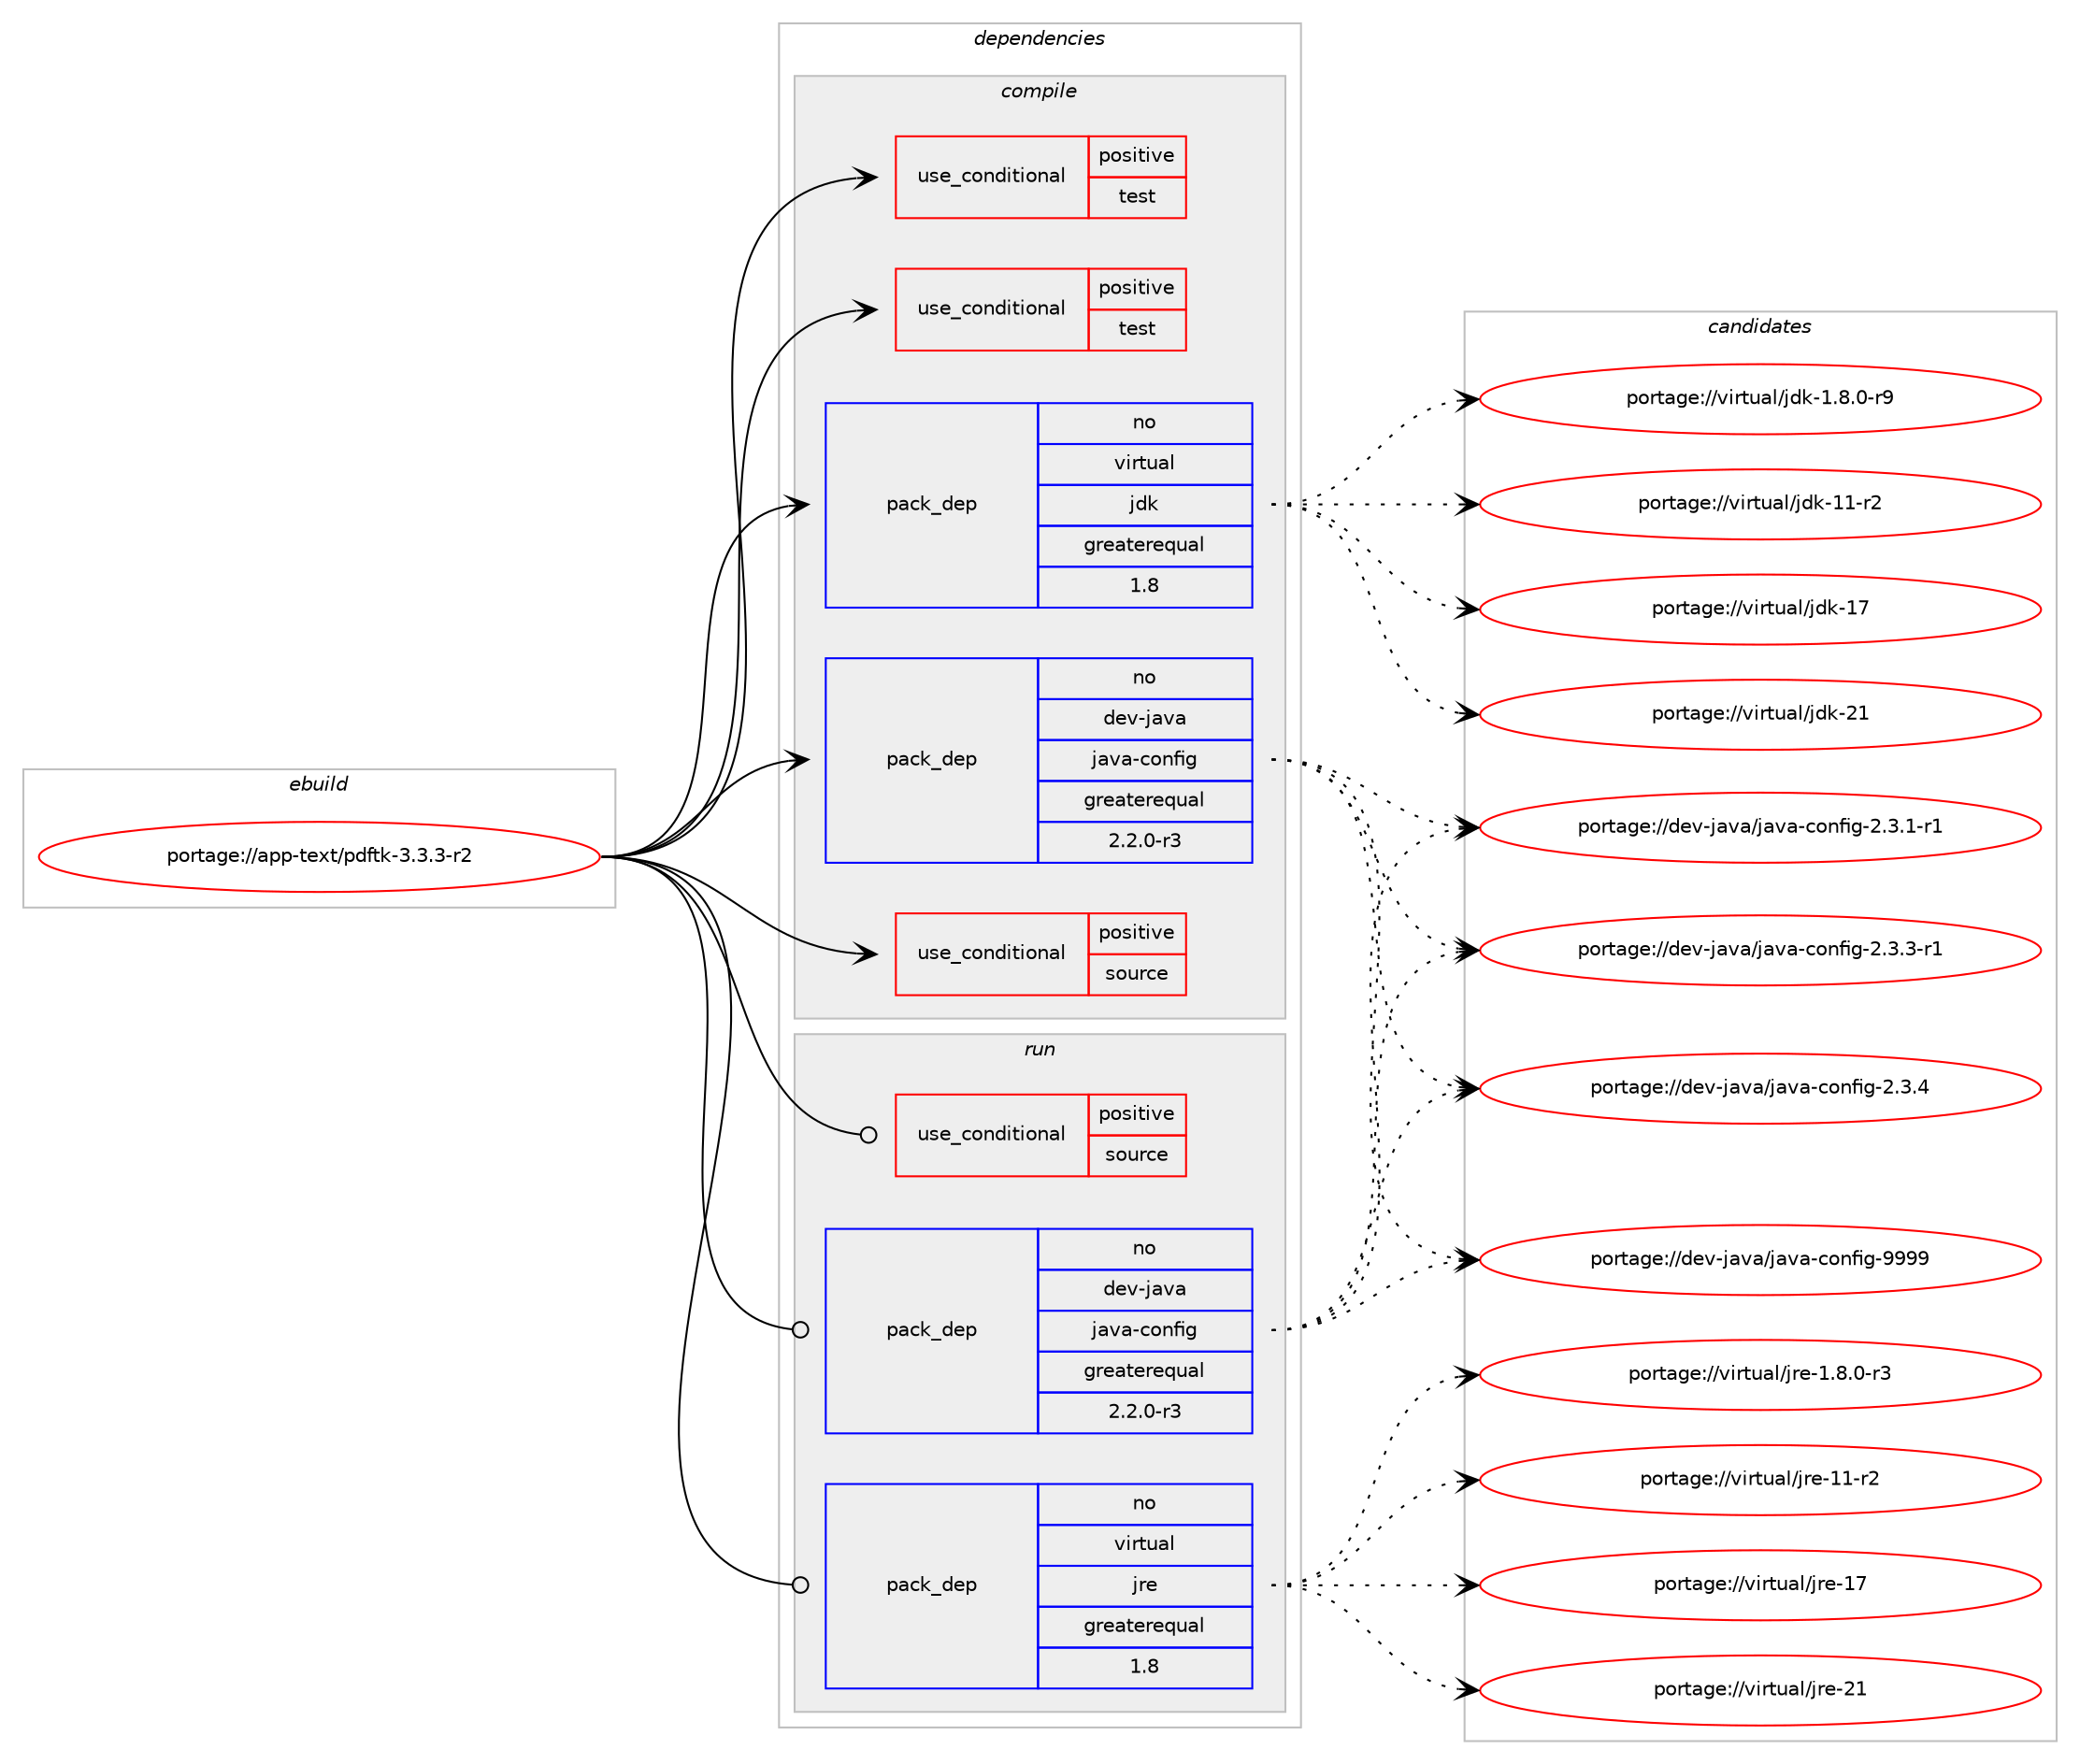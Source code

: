 digraph prolog {

# *************
# Graph options
# *************

newrank=true;
concentrate=true;
compound=true;
graph [rankdir=LR,fontname=Helvetica,fontsize=10,ranksep=1.5];#, ranksep=2.5, nodesep=0.2];
edge  [arrowhead=vee];
node  [fontname=Helvetica,fontsize=10];

# **********
# The ebuild
# **********

subgraph cluster_leftcol {
color=gray;
rank=same;
label=<<i>ebuild</i>>;
id [label="portage://app-text/pdftk-3.3.3-r2", color=red, width=4, href="../app-text/pdftk-3.3.3-r2.svg"];
}

# ****************
# The dependencies
# ****************

subgraph cluster_midcol {
color=gray;
label=<<i>dependencies</i>>;
subgraph cluster_compile {
fillcolor="#eeeeee";
style=filled;
label=<<i>compile</i>>;
subgraph cond15013 {
dependency25724 [label=<<TABLE BORDER="0" CELLBORDER="1" CELLSPACING="0" CELLPADDING="4"><TR><TD ROWSPAN="3" CELLPADDING="10">use_conditional</TD></TR><TR><TD>positive</TD></TR><TR><TD>source</TD></TR></TABLE>>, shape=none, color=red];
# *** BEGIN UNKNOWN DEPENDENCY TYPE (TODO) ***
# dependency25724 -> package_dependency(portage://app-text/pdftk-3.3.3-r2,install,no,app-arch,zip,none,[,,],[],[])
# *** END UNKNOWN DEPENDENCY TYPE (TODO) ***

}
id:e -> dependency25724:w [weight=20,style="solid",arrowhead="vee"];
subgraph cond15014 {
dependency25725 [label=<<TABLE BORDER="0" CELLBORDER="1" CELLSPACING="0" CELLPADDING="4"><TR><TD ROWSPAN="3" CELLPADDING="10">use_conditional</TD></TR><TR><TD>positive</TD></TR><TR><TD>test</TD></TR></TABLE>>, shape=none, color=red];
# *** BEGIN UNKNOWN DEPENDENCY TYPE (TODO) ***
# dependency25725 -> package_dependency(portage://app-text/pdftk-3.3.3-r2,install,no,app-text,poppler,none,[,,],[],[use(enable(cairo),none)])
# *** END UNKNOWN DEPENDENCY TYPE (TODO) ***

# *** BEGIN UNKNOWN DEPENDENCY TYPE (TODO) ***
# dependency25725 -> package_dependency(portage://app-text/pdftk-3.3.3-r2,install,no,dev-java,system-rules,none,[,,],[slot(0)],[])
# *** END UNKNOWN DEPENDENCY TYPE (TODO) ***

}
id:e -> dependency25725:w [weight=20,style="solid",arrowhead="vee"];
subgraph cond15015 {
dependency25726 [label=<<TABLE BORDER="0" CELLBORDER="1" CELLSPACING="0" CELLPADDING="4"><TR><TD ROWSPAN="3" CELLPADDING="10">use_conditional</TD></TR><TR><TD>positive</TD></TR><TR><TD>test</TD></TR></TABLE>>, shape=none, color=red];
# *** BEGIN UNKNOWN DEPENDENCY TYPE (TODO) ***
# dependency25726 -> package_dependency(portage://app-text/pdftk-3.3.3-r2,install,no,dev-java,junit,none,[,,],[slot(4)],[])
# *** END UNKNOWN DEPENDENCY TYPE (TODO) ***

}
id:e -> dependency25726:w [weight=20,style="solid",arrowhead="vee"];
# *** BEGIN UNKNOWN DEPENDENCY TYPE (TODO) ***
# id -> package_dependency(portage://app-text/pdftk-3.3.3-r2,install,no,dev-java,bcprov,none,[,,],[slot(1.74)],[])
# *** END UNKNOWN DEPENDENCY TYPE (TODO) ***

# *** BEGIN UNKNOWN DEPENDENCY TYPE (TODO) ***
# id -> package_dependency(portage://app-text/pdftk-3.3.3-r2,install,no,dev-java,commons-lang,none,[,,],[slot(3.6)],[])
# *** END UNKNOWN DEPENDENCY TYPE (TODO) ***

subgraph pack10229 {
dependency25727 [label=<<TABLE BORDER="0" CELLBORDER="1" CELLSPACING="0" CELLPADDING="4" WIDTH="220"><TR><TD ROWSPAN="6" CELLPADDING="30">pack_dep</TD></TR><TR><TD WIDTH="110">no</TD></TR><TR><TD>dev-java</TD></TR><TR><TD>java-config</TD></TR><TR><TD>greaterequal</TD></TR><TR><TD>2.2.0-r3</TD></TR></TABLE>>, shape=none, color=blue];
}
id:e -> dependency25727:w [weight=20,style="solid",arrowhead="vee"];
subgraph pack10230 {
dependency25728 [label=<<TABLE BORDER="0" CELLBORDER="1" CELLSPACING="0" CELLPADDING="4" WIDTH="220"><TR><TD ROWSPAN="6" CELLPADDING="30">pack_dep</TD></TR><TR><TD WIDTH="110">no</TD></TR><TR><TD>virtual</TD></TR><TR><TD>jdk</TD></TR><TR><TD>greaterequal</TD></TR><TR><TD>1.8</TD></TR></TABLE>>, shape=none, color=blue];
}
id:e -> dependency25728:w [weight=20,style="solid",arrowhead="vee"];
}
subgraph cluster_compileandrun {
fillcolor="#eeeeee";
style=filled;
label=<<i>compile and run</i>>;
}
subgraph cluster_run {
fillcolor="#eeeeee";
style=filled;
label=<<i>run</i>>;
subgraph cond15016 {
dependency25729 [label=<<TABLE BORDER="0" CELLBORDER="1" CELLSPACING="0" CELLPADDING="4"><TR><TD ROWSPAN="3" CELLPADDING="10">use_conditional</TD></TR><TR><TD>positive</TD></TR><TR><TD>source</TD></TR></TABLE>>, shape=none, color=red];
# *** BEGIN UNKNOWN DEPENDENCY TYPE (TODO) ***
# dependency25729 -> package_dependency(portage://app-text/pdftk-3.3.3-r2,run,no,app-arch,zip,none,[,,],[],[])
# *** END UNKNOWN DEPENDENCY TYPE (TODO) ***

}
id:e -> dependency25729:w [weight=20,style="solid",arrowhead="odot"];
# *** BEGIN UNKNOWN DEPENDENCY TYPE (TODO) ***
# id -> package_dependency(portage://app-text/pdftk-3.3.3-r2,run,no,dev-java,bcprov,none,[,,],[slot(1.74)],[])
# *** END UNKNOWN DEPENDENCY TYPE (TODO) ***

# *** BEGIN UNKNOWN DEPENDENCY TYPE (TODO) ***
# id -> package_dependency(portage://app-text/pdftk-3.3.3-r2,run,no,dev-java,commons-lang,none,[,,],[slot(3.6)],[])
# *** END UNKNOWN DEPENDENCY TYPE (TODO) ***

subgraph pack10231 {
dependency25730 [label=<<TABLE BORDER="0" CELLBORDER="1" CELLSPACING="0" CELLPADDING="4" WIDTH="220"><TR><TD ROWSPAN="6" CELLPADDING="30">pack_dep</TD></TR><TR><TD WIDTH="110">no</TD></TR><TR><TD>dev-java</TD></TR><TR><TD>java-config</TD></TR><TR><TD>greaterequal</TD></TR><TR><TD>2.2.0-r3</TD></TR></TABLE>>, shape=none, color=blue];
}
id:e -> dependency25730:w [weight=20,style="solid",arrowhead="odot"];
subgraph pack10232 {
dependency25731 [label=<<TABLE BORDER="0" CELLBORDER="1" CELLSPACING="0" CELLPADDING="4" WIDTH="220"><TR><TD ROWSPAN="6" CELLPADDING="30">pack_dep</TD></TR><TR><TD WIDTH="110">no</TD></TR><TR><TD>virtual</TD></TR><TR><TD>jre</TD></TR><TR><TD>greaterequal</TD></TR><TR><TD>1.8</TD></TR></TABLE>>, shape=none, color=blue];
}
id:e -> dependency25731:w [weight=20,style="solid",arrowhead="odot"];
}
}

# **************
# The candidates
# **************

subgraph cluster_choices {
rank=same;
color=gray;
label=<<i>candidates</i>>;

subgraph choice10229 {
color=black;
nodesep=1;
choice10010111845106971189747106971189745991111101021051034550465146494511449 [label="portage://dev-java/java-config-2.3.1-r1", color=red, width=4,href="../dev-java/java-config-2.3.1-r1.svg"];
choice10010111845106971189747106971189745991111101021051034550465146514511449 [label="portage://dev-java/java-config-2.3.3-r1", color=red, width=4,href="../dev-java/java-config-2.3.3-r1.svg"];
choice1001011184510697118974710697118974599111110102105103455046514652 [label="portage://dev-java/java-config-2.3.4", color=red, width=4,href="../dev-java/java-config-2.3.4.svg"];
choice10010111845106971189747106971189745991111101021051034557575757 [label="portage://dev-java/java-config-9999", color=red, width=4,href="../dev-java/java-config-9999.svg"];
dependency25727:e -> choice10010111845106971189747106971189745991111101021051034550465146494511449:w [style=dotted,weight="100"];
dependency25727:e -> choice10010111845106971189747106971189745991111101021051034550465146514511449:w [style=dotted,weight="100"];
dependency25727:e -> choice1001011184510697118974710697118974599111110102105103455046514652:w [style=dotted,weight="100"];
dependency25727:e -> choice10010111845106971189747106971189745991111101021051034557575757:w [style=dotted,weight="100"];
}
subgraph choice10230 {
color=black;
nodesep=1;
choice11810511411611797108471061001074549465646484511457 [label="portage://virtual/jdk-1.8.0-r9", color=red, width=4,href="../virtual/jdk-1.8.0-r9.svg"];
choice11810511411611797108471061001074549494511450 [label="portage://virtual/jdk-11-r2", color=red, width=4,href="../virtual/jdk-11-r2.svg"];
choice1181051141161179710847106100107454955 [label="portage://virtual/jdk-17", color=red, width=4,href="../virtual/jdk-17.svg"];
choice1181051141161179710847106100107455049 [label="portage://virtual/jdk-21", color=red, width=4,href="../virtual/jdk-21.svg"];
dependency25728:e -> choice11810511411611797108471061001074549465646484511457:w [style=dotted,weight="100"];
dependency25728:e -> choice11810511411611797108471061001074549494511450:w [style=dotted,weight="100"];
dependency25728:e -> choice1181051141161179710847106100107454955:w [style=dotted,weight="100"];
dependency25728:e -> choice1181051141161179710847106100107455049:w [style=dotted,weight="100"];
}
subgraph choice10231 {
color=black;
nodesep=1;
choice10010111845106971189747106971189745991111101021051034550465146494511449 [label="portage://dev-java/java-config-2.3.1-r1", color=red, width=4,href="../dev-java/java-config-2.3.1-r1.svg"];
choice10010111845106971189747106971189745991111101021051034550465146514511449 [label="portage://dev-java/java-config-2.3.3-r1", color=red, width=4,href="../dev-java/java-config-2.3.3-r1.svg"];
choice1001011184510697118974710697118974599111110102105103455046514652 [label="portage://dev-java/java-config-2.3.4", color=red, width=4,href="../dev-java/java-config-2.3.4.svg"];
choice10010111845106971189747106971189745991111101021051034557575757 [label="portage://dev-java/java-config-9999", color=red, width=4,href="../dev-java/java-config-9999.svg"];
dependency25730:e -> choice10010111845106971189747106971189745991111101021051034550465146494511449:w [style=dotted,weight="100"];
dependency25730:e -> choice10010111845106971189747106971189745991111101021051034550465146514511449:w [style=dotted,weight="100"];
dependency25730:e -> choice1001011184510697118974710697118974599111110102105103455046514652:w [style=dotted,weight="100"];
dependency25730:e -> choice10010111845106971189747106971189745991111101021051034557575757:w [style=dotted,weight="100"];
}
subgraph choice10232 {
color=black;
nodesep=1;
choice11810511411611797108471061141014549465646484511451 [label="portage://virtual/jre-1.8.0-r3", color=red, width=4,href="../virtual/jre-1.8.0-r3.svg"];
choice11810511411611797108471061141014549494511450 [label="portage://virtual/jre-11-r2", color=red, width=4,href="../virtual/jre-11-r2.svg"];
choice1181051141161179710847106114101454955 [label="portage://virtual/jre-17", color=red, width=4,href="../virtual/jre-17.svg"];
choice1181051141161179710847106114101455049 [label="portage://virtual/jre-21", color=red, width=4,href="../virtual/jre-21.svg"];
dependency25731:e -> choice11810511411611797108471061141014549465646484511451:w [style=dotted,weight="100"];
dependency25731:e -> choice11810511411611797108471061141014549494511450:w [style=dotted,weight="100"];
dependency25731:e -> choice1181051141161179710847106114101454955:w [style=dotted,weight="100"];
dependency25731:e -> choice1181051141161179710847106114101455049:w [style=dotted,weight="100"];
}
}

}
